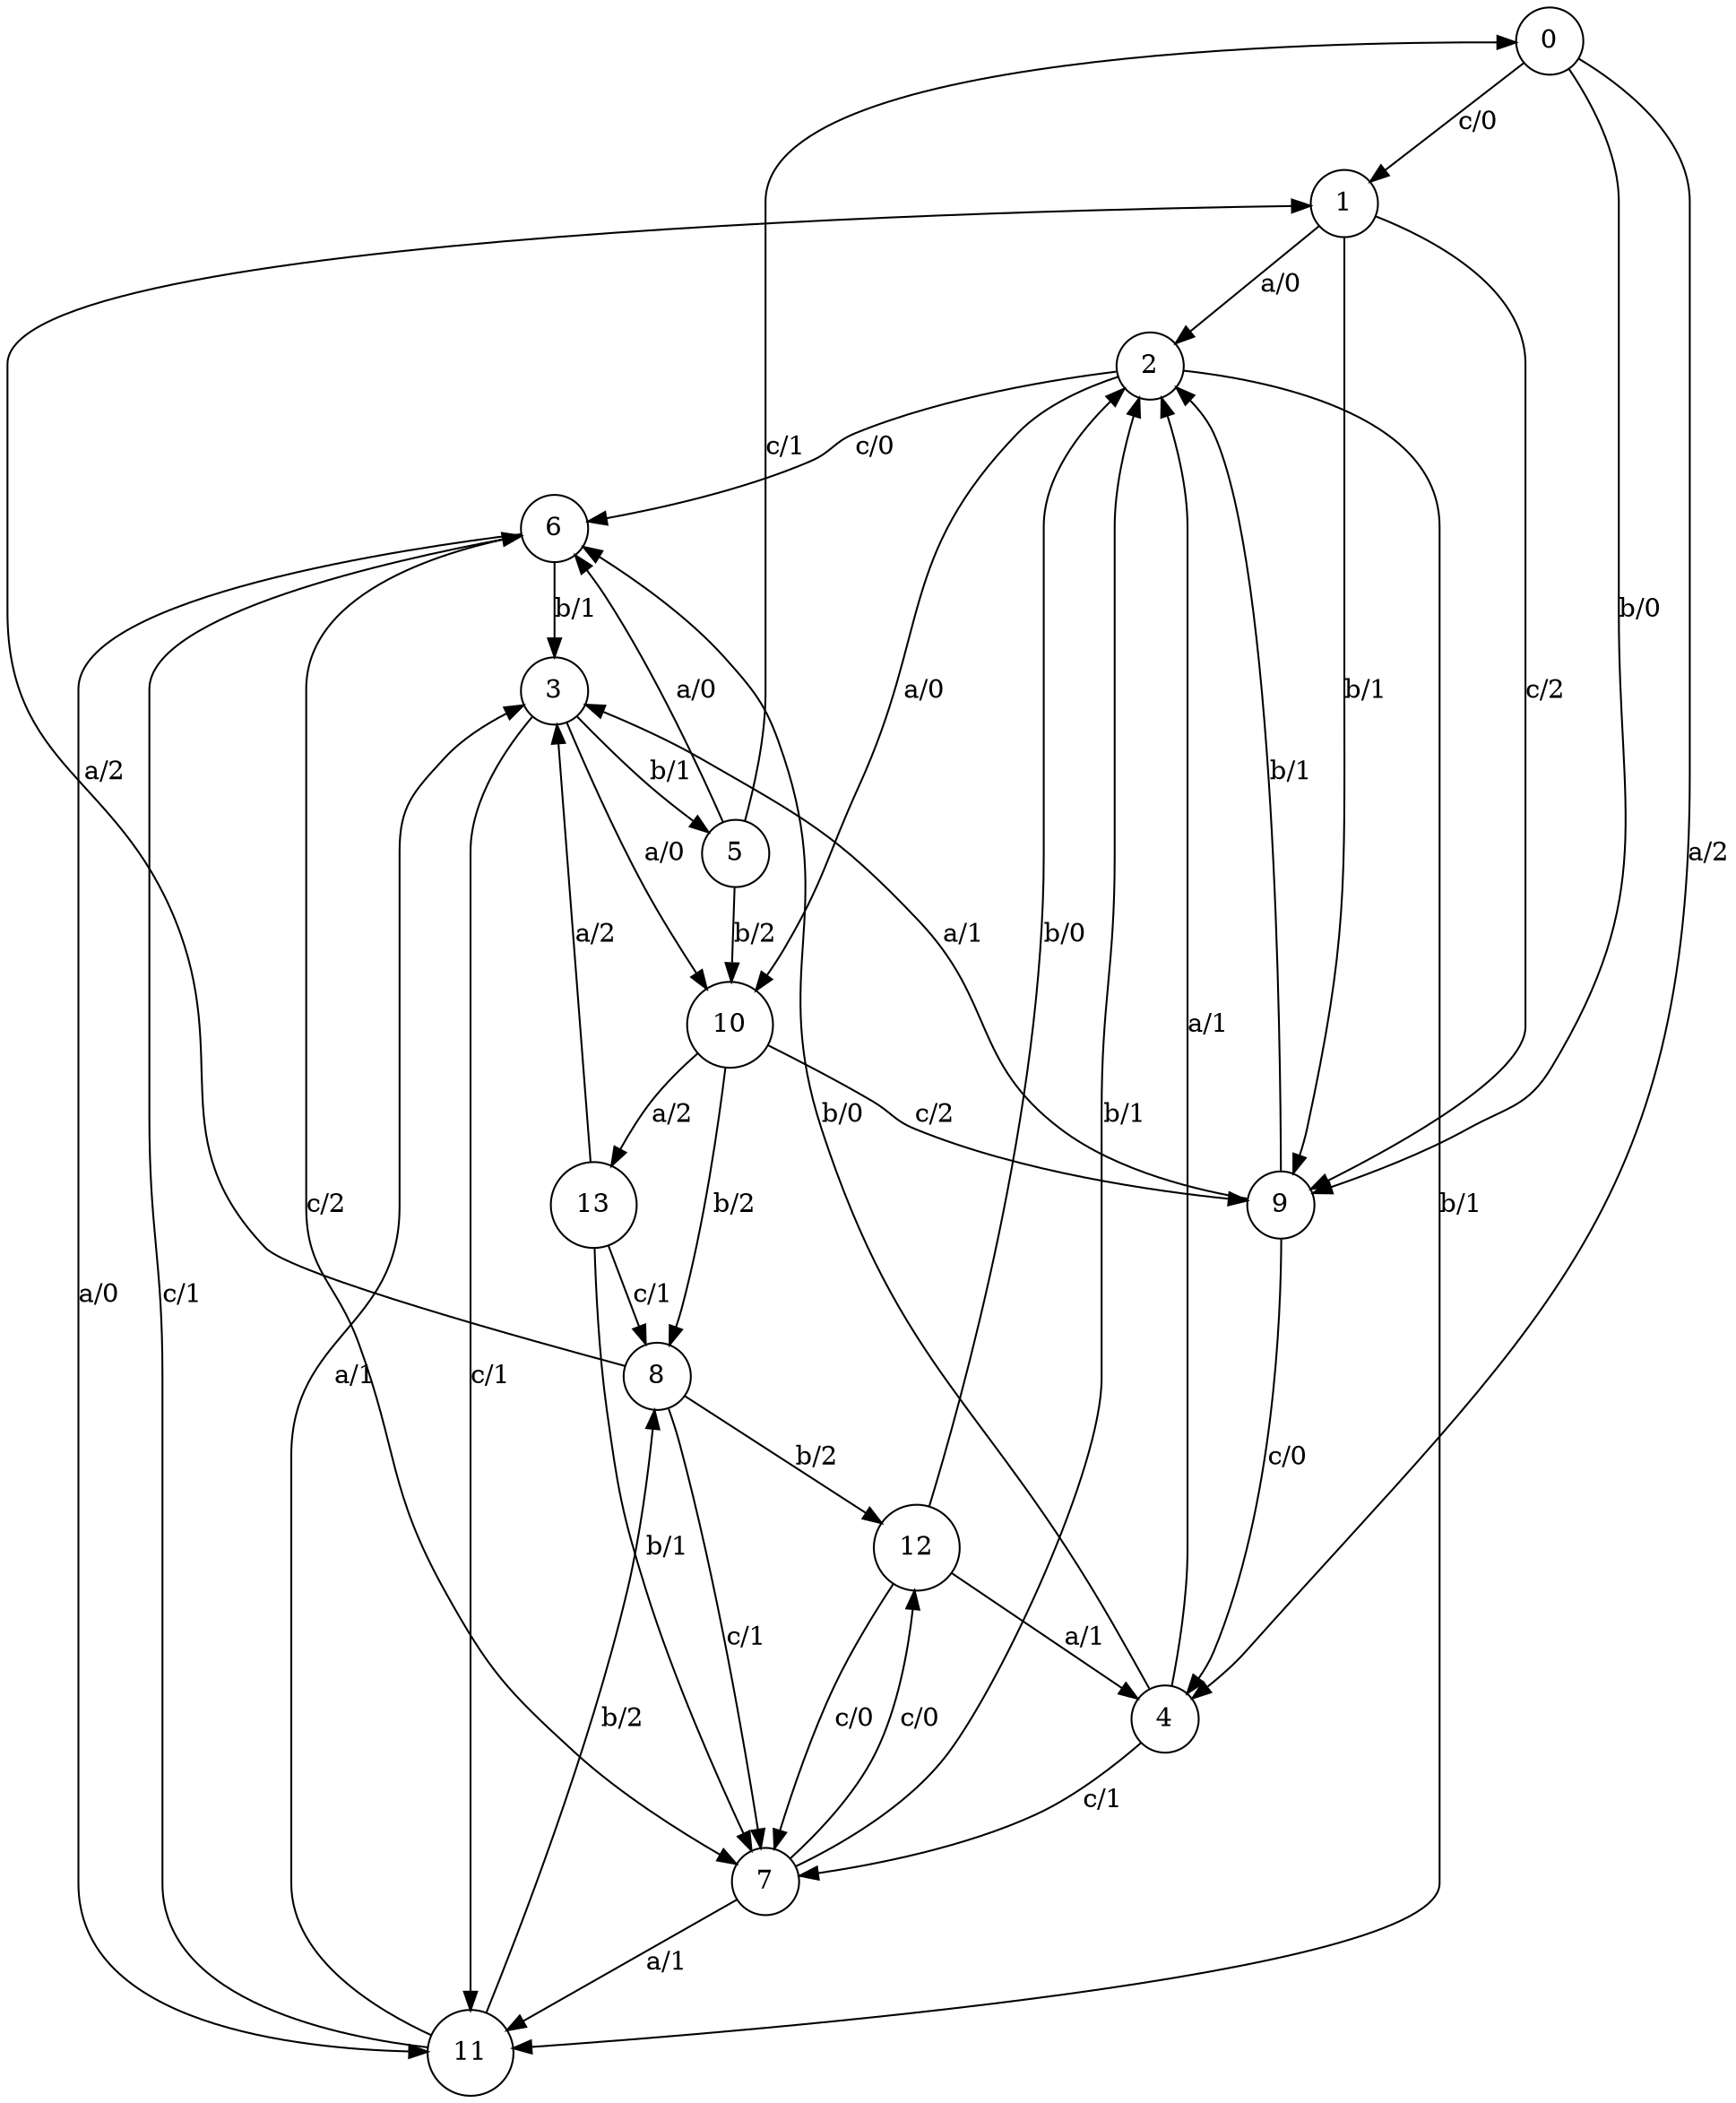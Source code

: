 digraph fsm{
	s_0 [label="0" shape="circle"]
	s_1 [label="1" shape="circle"]
	s_2 [label="2" shape="circle"]
	s_3 [label="3" shape="circle"]
	s_4 [label="4" shape="circle"]
	s_5 [label="5" shape="circle"]
	s_6 [label="6" shape="circle"]
	s_7 [label="7" shape="circle"]
	s_8 [label="8" shape="circle"]
	s_9 [label="9" shape="circle"]
	s_10 [label="10" shape="circle"]
	s_11 [label="11" shape="circle"]
	s_12 [label="12" shape="circle"]
	s_13 [label="13" shape="circle"]
	
	s_13 -> s_7[label="b/1"]
	
	s_2 -> s_10[label="a/0"]
	
	s_0 -> s_9[label="b/0"]
	
	s_4 -> s_6[label="b/0"]
	
	s_12 -> s_2[label="b/0"]
	
	s_10 -> s_8[label="b/2"]
	
	s_4 -> s_2[label="a/1"]
	
	s_1 -> s_9[label="b/1"]
	
	s_12 -> s_7[label="c/0"]
	
	s_7 -> s_2[label="b/1"]
	
	s_11 -> s_3[label="a/1"]
	
	s_11 -> s_6[label="c/1"]
	
	s_1 -> s_9[label="c/2"]
	
	s_9 -> s_3[label="a/1"]
	
	s_3 -> s_10[label="a/0"]
	
	s_8 -> s_12[label="b/2"]
	
	s_11 -> s_8[label="b/2"]
	
	s_12 -> s_4[label="a/1"]
	
	s_8 -> s_1[label="a/2"]
	
	s_0 -> s_4[label="a/2"]
	
	s_3 -> s_5[label="b/1"]
	
	s_8 -> s_7[label="c/1"]
	
	s_4 -> s_7[label="c/1"]
	
	s_6 -> s_11[label="a/0"]
	
	s_5 -> s_6[label="a/0"]
	
	s_10 -> s_13[label="a/2"]
	
	s_2 -> s_6[label="c/0"]
	
	s_9 -> s_4[label="c/0"]
	
	s_5 -> s_0[label="c/1"]
	
	s_6 -> s_7[label="c/2"]
	
	s_2 -> s_11[label="b/1"]
	
	s_9 -> s_2[label="b/1"]
	
	s_7 -> s_12[label="c/0"]
	
	s_7 -> s_11[label="a/1"]
	
	s_5 -> s_10[label="b/2"]
	
	s_13 -> s_8[label="c/1"]
	
	s_0 -> s_1[label="c/0"]
	
	s_10 -> s_9[label="c/2"]
	
	s_1 -> s_2[label="a/0"]
	
	s_3 -> s_11[label="c/1"]
	
	s_13 -> s_3[label="a/2"]
	
	s_6 -> s_3[label="b/1"]
}